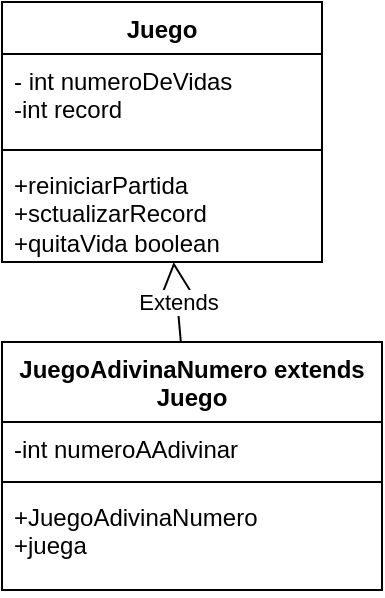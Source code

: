 <mxfile version="28.2.3">
  <diagram name="Página-1" id="LozKOOXS6Cs57WGtN7eA">
    <mxGraphModel dx="872" dy="473" grid="1" gridSize="10" guides="1" tooltips="1" connect="1" arrows="1" fold="1" page="1" pageScale="1" pageWidth="827" pageHeight="1169" math="0" shadow="0">
      <root>
        <mxCell id="0" />
        <mxCell id="1" parent="0" />
        <mxCell id="FRPufPP2A95LHPlHj5oy-5" value="Juego&lt;div&gt;&lt;br&gt;&lt;/div&gt;" style="swimlane;fontStyle=1;align=center;verticalAlign=top;childLayout=stackLayout;horizontal=1;startSize=26;horizontalStack=0;resizeParent=1;resizeParentMax=0;resizeLast=0;collapsible=1;marginBottom=0;whiteSpace=wrap;html=1;" vertex="1" parent="1">
          <mxGeometry x="330" y="40" width="160" height="130" as="geometry" />
        </mxCell>
        <mxCell id="FRPufPP2A95LHPlHj5oy-6" value="- int numeroDeVidas&lt;div&gt;-int record&lt;/div&gt;&lt;div&gt;&lt;br&gt;&lt;/div&gt;" style="text;strokeColor=none;fillColor=none;align=left;verticalAlign=top;spacingLeft=4;spacingRight=4;overflow=hidden;rotatable=0;points=[[0,0.5],[1,0.5]];portConstraint=eastwest;whiteSpace=wrap;html=1;" vertex="1" parent="FRPufPP2A95LHPlHj5oy-5">
          <mxGeometry y="26" width="160" height="44" as="geometry" />
        </mxCell>
        <mxCell id="FRPufPP2A95LHPlHj5oy-7" value="" style="line;strokeWidth=1;fillColor=none;align=left;verticalAlign=middle;spacingTop=-1;spacingLeft=3;spacingRight=3;rotatable=0;labelPosition=right;points=[];portConstraint=eastwest;strokeColor=inherit;" vertex="1" parent="FRPufPP2A95LHPlHj5oy-5">
          <mxGeometry y="70" width="160" height="8" as="geometry" />
        </mxCell>
        <mxCell id="FRPufPP2A95LHPlHj5oy-8" value="+reiniciarPartida&lt;div&gt;+sctualizarRecord&lt;/div&gt;&lt;div&gt;+quitaVida boolean&lt;/div&gt;&lt;div&gt;&lt;br&gt;&lt;/div&gt;" style="text;strokeColor=none;fillColor=none;align=left;verticalAlign=top;spacingLeft=4;spacingRight=4;overflow=hidden;rotatable=0;points=[[0,0.5],[1,0.5]];portConstraint=eastwest;whiteSpace=wrap;html=1;" vertex="1" parent="FRPufPP2A95LHPlHj5oy-5">
          <mxGeometry y="78" width="160" height="52" as="geometry" />
        </mxCell>
        <mxCell id="FRPufPP2A95LHPlHj5oy-10" value="JuegoAdivinaNumero extends Juego" style="swimlane;fontStyle=1;align=center;verticalAlign=top;childLayout=stackLayout;horizontal=1;startSize=40;horizontalStack=0;resizeParent=1;resizeParentMax=0;resizeLast=0;collapsible=1;marginBottom=0;whiteSpace=wrap;html=1;" vertex="1" parent="1">
          <mxGeometry x="330" y="210" width="190" height="124" as="geometry" />
        </mxCell>
        <mxCell id="FRPufPP2A95LHPlHj5oy-11" value="-int numeroAAdivinar" style="text;strokeColor=none;fillColor=none;align=left;verticalAlign=top;spacingLeft=4;spacingRight=4;overflow=hidden;rotatable=0;points=[[0,0.5],[1,0.5]];portConstraint=eastwest;whiteSpace=wrap;html=1;" vertex="1" parent="FRPufPP2A95LHPlHj5oy-10">
          <mxGeometry y="40" width="190" height="26" as="geometry" />
        </mxCell>
        <mxCell id="FRPufPP2A95LHPlHj5oy-12" value="" style="line;strokeWidth=1;fillColor=none;align=left;verticalAlign=middle;spacingTop=-1;spacingLeft=3;spacingRight=3;rotatable=0;labelPosition=right;points=[];portConstraint=eastwest;strokeColor=inherit;" vertex="1" parent="FRPufPP2A95LHPlHj5oy-10">
          <mxGeometry y="66" width="190" height="8" as="geometry" />
        </mxCell>
        <mxCell id="FRPufPP2A95LHPlHj5oy-13" value="+JuegoAdivinaNumero&lt;div&gt;+juega&lt;/div&gt;&lt;div&gt;&lt;br&gt;&lt;div&gt;&lt;br&gt;&lt;/div&gt;&lt;/div&gt;" style="text;strokeColor=none;fillColor=none;align=left;verticalAlign=top;spacingLeft=4;spacingRight=4;overflow=hidden;rotatable=0;points=[[0,0.5],[1,0.5]];portConstraint=eastwest;whiteSpace=wrap;html=1;" vertex="1" parent="FRPufPP2A95LHPlHj5oy-10">
          <mxGeometry y="74" width="190" height="50" as="geometry" />
        </mxCell>
        <mxCell id="FRPufPP2A95LHPlHj5oy-14" value="Extends" style="endArrow=block;endSize=16;endFill=0;html=1;rounded=0;" edge="1" parent="1" source="FRPufPP2A95LHPlHj5oy-10" target="FRPufPP2A95LHPlHj5oy-5">
          <mxGeometry width="160" relative="1" as="geometry">
            <mxPoint x="330" y="200" as="sourcePoint" />
            <mxPoint x="490" y="200" as="targetPoint" />
          </mxGeometry>
        </mxCell>
      </root>
    </mxGraphModel>
  </diagram>
</mxfile>
